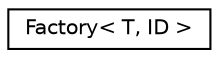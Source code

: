digraph "Graphical Class Hierarchy"
{
  edge [fontname="Helvetica",fontsize="10",labelfontname="Helvetica",labelfontsize="10"];
  node [fontname="Helvetica",fontsize="10",shape=record];
  rankdir="LR";
  Node0 [label="Factory\< T, ID \>",height=0.2,width=0.4,color="black", fillcolor="white", style="filled",URL="$classFactory.html",tooltip="Factory template to generate class (or a sub-class) object based on id. "];
}
